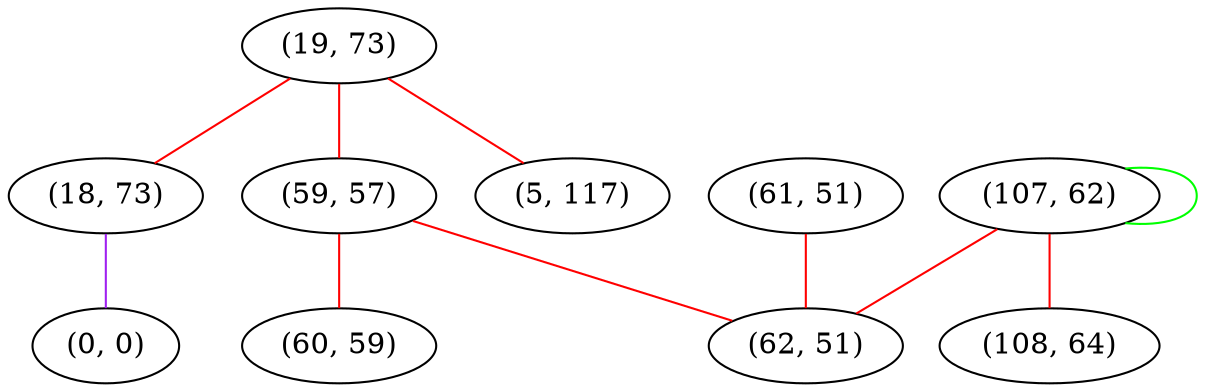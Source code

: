 graph "" {
"(19, 73)";
"(18, 73)";
"(107, 62)";
"(61, 51)";
"(59, 57)";
"(0, 0)";
"(5, 117)";
"(60, 59)";
"(62, 51)";
"(108, 64)";
"(19, 73)" -- "(59, 57)"  [color=red, key=0, weight=1];
"(19, 73)" -- "(5, 117)"  [color=red, key=0, weight=1];
"(19, 73)" -- "(18, 73)"  [color=red, key=0, weight=1];
"(18, 73)" -- "(0, 0)"  [color=purple, key=0, weight=4];
"(107, 62)" -- "(62, 51)"  [color=red, key=0, weight=1];
"(107, 62)" -- "(107, 62)"  [color=green, key=0, weight=2];
"(107, 62)" -- "(108, 64)"  [color=red, key=0, weight=1];
"(61, 51)" -- "(62, 51)"  [color=red, key=0, weight=1];
"(59, 57)" -- "(62, 51)"  [color=red, key=0, weight=1];
"(59, 57)" -- "(60, 59)"  [color=red, key=0, weight=1];
}
